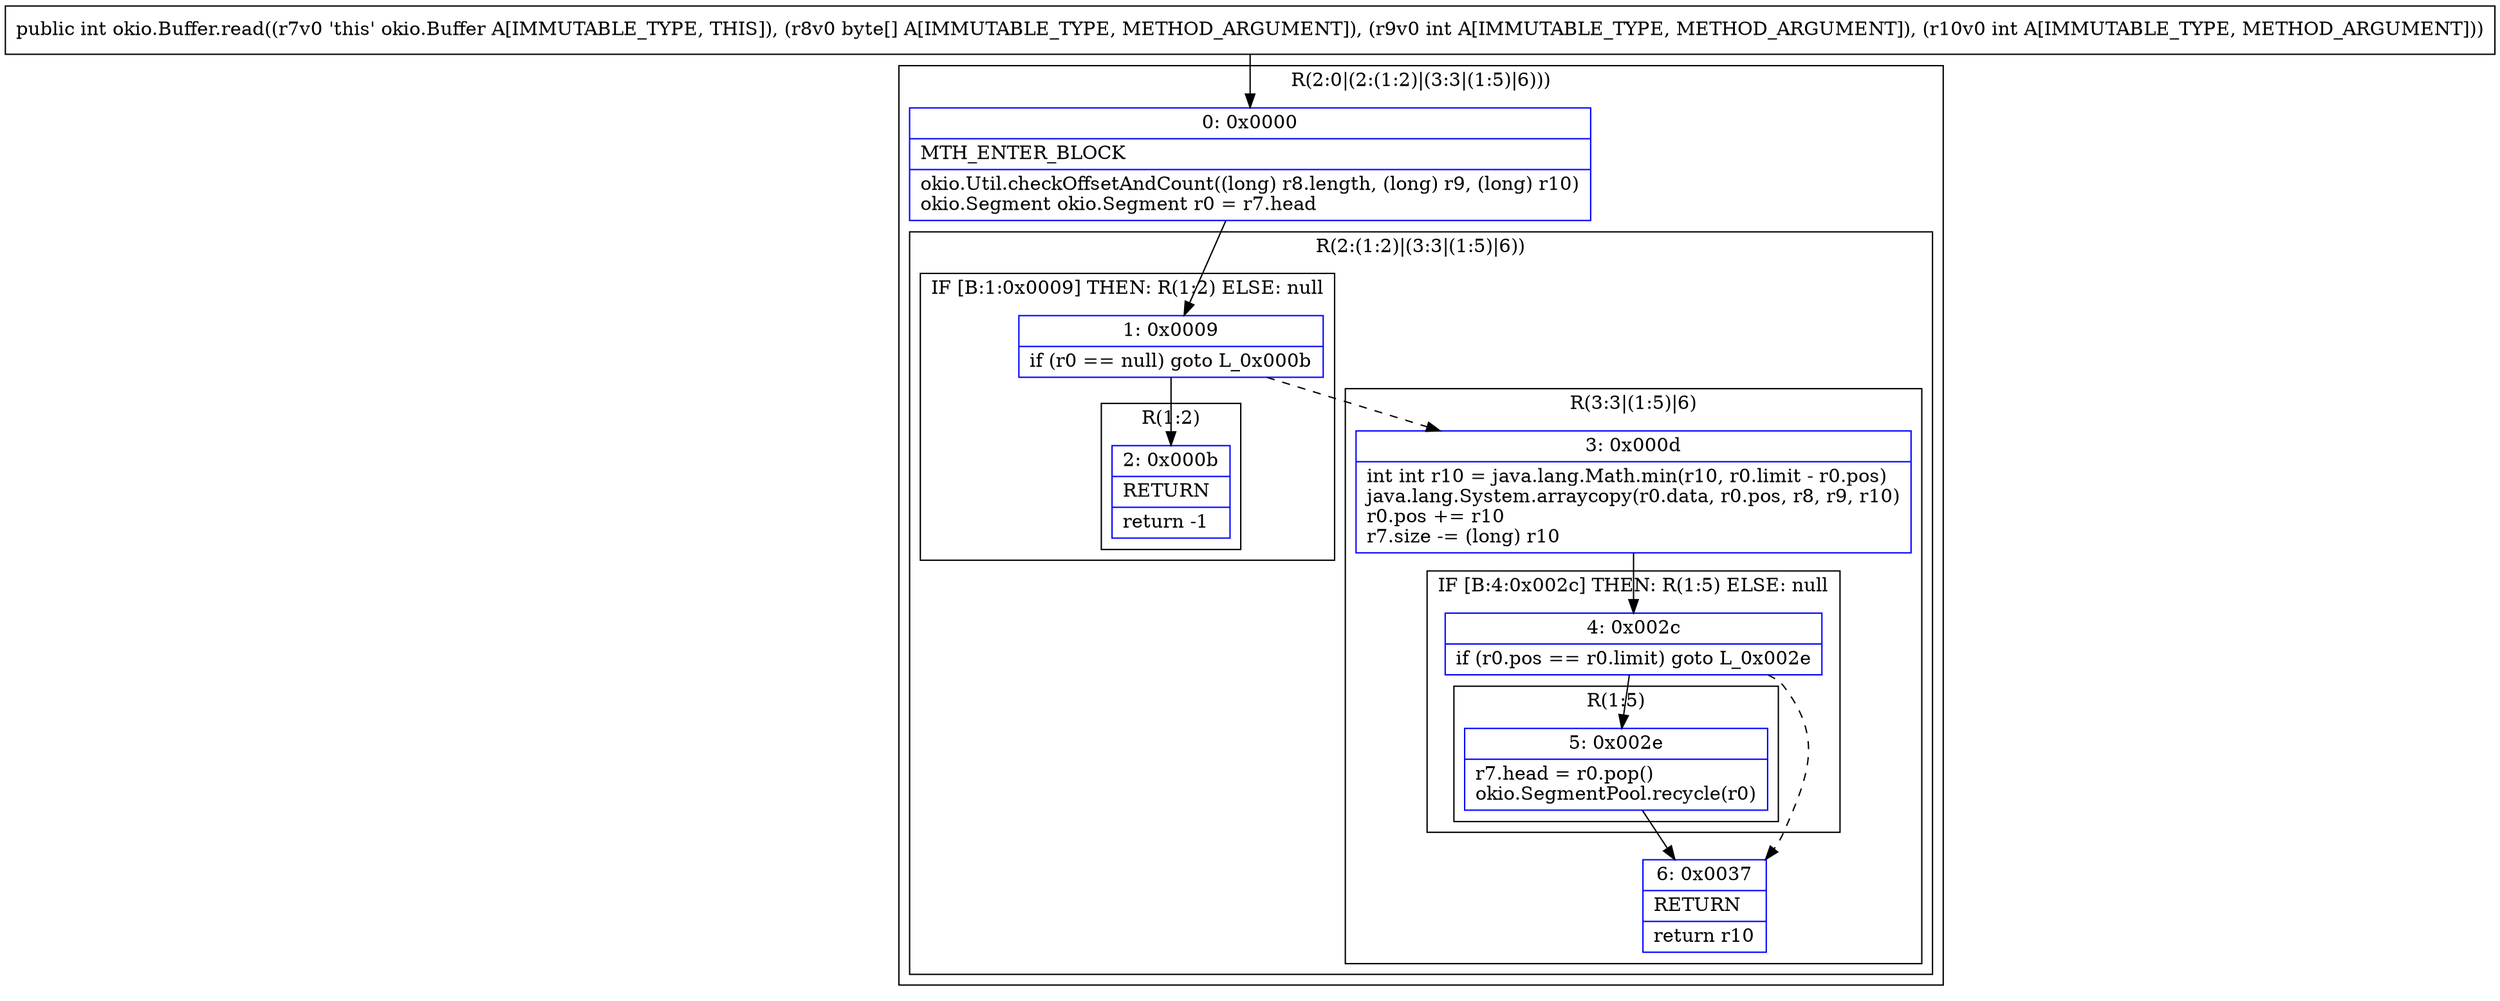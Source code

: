 digraph "CFG forokio.Buffer.read([BII)I" {
subgraph cluster_Region_650619772 {
label = "R(2:0|(2:(1:2)|(3:3|(1:5)|6)))";
node [shape=record,color=blue];
Node_0 [shape=record,label="{0\:\ 0x0000|MTH_ENTER_BLOCK\l|okio.Util.checkOffsetAndCount((long) r8.length, (long) r9, (long) r10)\lokio.Segment okio.Segment r0 = r7.head\l}"];
subgraph cluster_Region_23391262 {
label = "R(2:(1:2)|(3:3|(1:5)|6))";
node [shape=record,color=blue];
subgraph cluster_IfRegion_1576534195 {
label = "IF [B:1:0x0009] THEN: R(1:2) ELSE: null";
node [shape=record,color=blue];
Node_1 [shape=record,label="{1\:\ 0x0009|if (r0 == null) goto L_0x000b\l}"];
subgraph cluster_Region_1482846119 {
label = "R(1:2)";
node [shape=record,color=blue];
Node_2 [shape=record,label="{2\:\ 0x000b|RETURN\l|return \-1\l}"];
}
}
subgraph cluster_Region_956786304 {
label = "R(3:3|(1:5)|6)";
node [shape=record,color=blue];
Node_3 [shape=record,label="{3\:\ 0x000d|int int r10 = java.lang.Math.min(r10, r0.limit \- r0.pos)\ljava.lang.System.arraycopy(r0.data, r0.pos, r8, r9, r10)\lr0.pos += r10\lr7.size \-= (long) r10\l}"];
subgraph cluster_IfRegion_1248457900 {
label = "IF [B:4:0x002c] THEN: R(1:5) ELSE: null";
node [shape=record,color=blue];
Node_4 [shape=record,label="{4\:\ 0x002c|if (r0.pos == r0.limit) goto L_0x002e\l}"];
subgraph cluster_Region_1374567126 {
label = "R(1:5)";
node [shape=record,color=blue];
Node_5 [shape=record,label="{5\:\ 0x002e|r7.head = r0.pop()\lokio.SegmentPool.recycle(r0)\l}"];
}
}
Node_6 [shape=record,label="{6\:\ 0x0037|RETURN\l|return r10\l}"];
}
}
}
MethodNode[shape=record,label="{public int okio.Buffer.read((r7v0 'this' okio.Buffer A[IMMUTABLE_TYPE, THIS]), (r8v0 byte[] A[IMMUTABLE_TYPE, METHOD_ARGUMENT]), (r9v0 int A[IMMUTABLE_TYPE, METHOD_ARGUMENT]), (r10v0 int A[IMMUTABLE_TYPE, METHOD_ARGUMENT])) }"];
MethodNode -> Node_0;
Node_0 -> Node_1;
Node_1 -> Node_2;
Node_1 -> Node_3[style=dashed];
Node_3 -> Node_4;
Node_4 -> Node_5;
Node_4 -> Node_6[style=dashed];
Node_5 -> Node_6;
}

